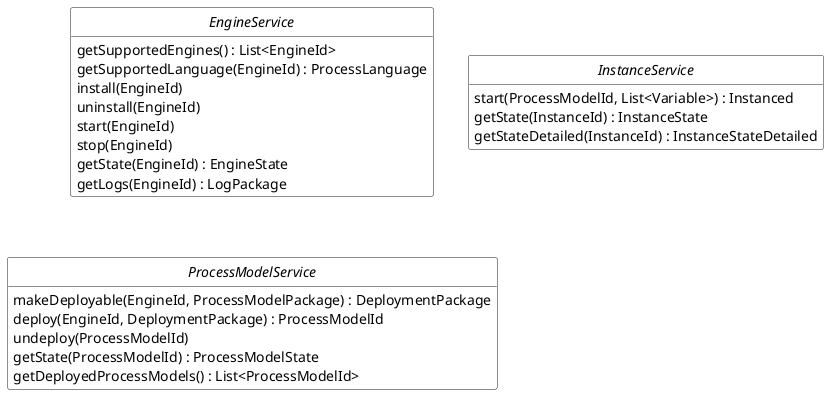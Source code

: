@startuml


interface EngineService {
    getSupportedEngines() : List<EngineId>
    getSupportedLanguage(EngineId) : ProcessLanguage
    install(EngineId)
    uninstall(EngineId)
    start(EngineId)
    stop(EngineId)
    getState(EngineId) : EngineState
    getLogs(EngineId) : LogPackage
}

interface ProcessModelService {
    makeDeployable(EngineId, ProcessModelPackage) : DeploymentPackage
    deploy(EngineId, DeploymentPackage) : ProcessModelId
    undeploy(ProcessModelId)
    getState(ProcessModelId) : ProcessModelState
    getDeployedProcessModels() : List<ProcessModelId>
}

interface InstanceService {
    start(ProcessModelId, List<Variable>) : Instanced
    getState(InstanceId) : InstanceState
    getStateDetailed(InstanceId) : InstanceStateDetailed
}

EngineService -[hidden]down- ProcessModelService
EngineService -[hidden]right- InstanceService




hide empty members
hide empty methods
hide circle

skinparam monochrome true
skinparam shadowing false
skinparam packageStyle rect
skinparam classBackgroundColor white
skinparam nodeBackgroundColor white
skinparam frameBackgroundColor white
skinparam packageBackgroundColor white
@enduml
